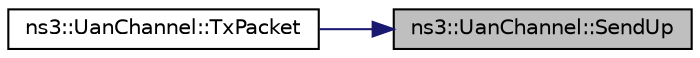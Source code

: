 digraph "ns3::UanChannel::SendUp"
{
 // LATEX_PDF_SIZE
  edge [fontname="Helvetica",fontsize="10",labelfontname="Helvetica",labelfontsize="10"];
  node [fontname="Helvetica",fontsize="10",shape=record];
  rankdir="RL";
  Node1 [label="ns3::UanChannel::SendUp",height=0.2,width=0.4,color="black", fillcolor="grey75", style="filled", fontcolor="black",tooltip="Send a packet up to the receiving UanTransducer."];
  Node1 -> Node2 [dir="back",color="midnightblue",fontsize="10",style="solid",fontname="Helvetica"];
  Node2 [label="ns3::UanChannel::TxPacket",height=0.2,width=0.4,color="black", fillcolor="white", style="filled",URL="$classns3_1_1_uan_channel.html#aaf9ea1b58b62a99e1c05c4732dcb5b55",tooltip="Send a packet out on the channel."];
}
